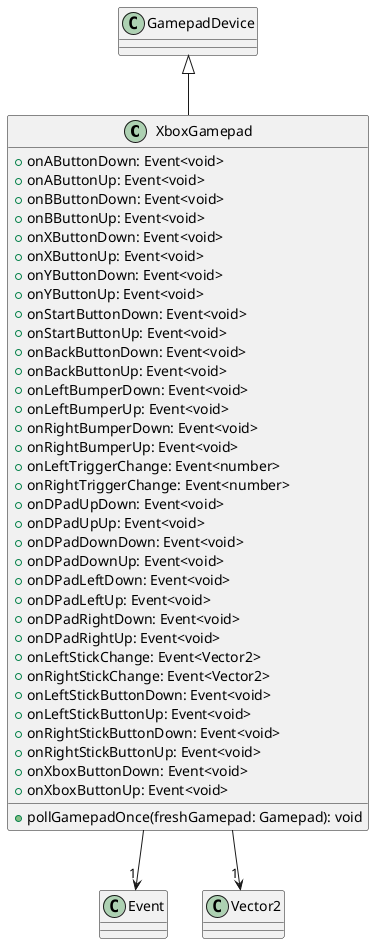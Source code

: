 @startuml
class XboxGamepad extends GamepadDevice {
    +onAButtonDown: Event<void>
    +onAButtonUp: Event<void>
    +onBButtonDown: Event<void>
    +onBButtonUp: Event<void>
    +onXButtonDown: Event<void>
    +onXButtonUp: Event<void>
    +onYButtonDown: Event<void>
    +onYButtonUp: Event<void>
    +onStartButtonDown: Event<void>
    +onStartButtonUp: Event<void>
    +onBackButtonDown: Event<void>
    +onBackButtonUp: Event<void>
    +onLeftBumperDown: Event<void>
    +onLeftBumperUp: Event<void>
    +onRightBumperDown: Event<void>
    +onRightBumperUp: Event<void>
    +onLeftTriggerChange: Event<number>
    +onRightTriggerChange: Event<number>
    +onDPadUpDown: Event<void>
    +onDPadUpUp: Event<void>
    +onDPadDownDown: Event<void>
    +onDPadDownUp: Event<void>
    +onDPadLeftDown: Event<void>
    +onDPadLeftUp: Event<void>
    +onDPadRightDown: Event<void>
    +onDPadRightUp: Event<void>
    +onLeftStickChange: Event<Vector2>
    +onRightStickChange: Event<Vector2>
    +onLeftStickButtonDown: Event<void>
    +onLeftStickButtonUp: Event<void>
    +onRightStickButtonDown: Event<void>
    +onRightStickButtonUp: Event<void>
    +onXboxButtonDown: Event<void>
    +onXboxButtonUp: Event<void>
    +pollGamepadOnce(freshGamepad: Gamepad): void
}
XboxGamepad --> "1" Event
XboxGamepad --> "1" Vector2
@enduml